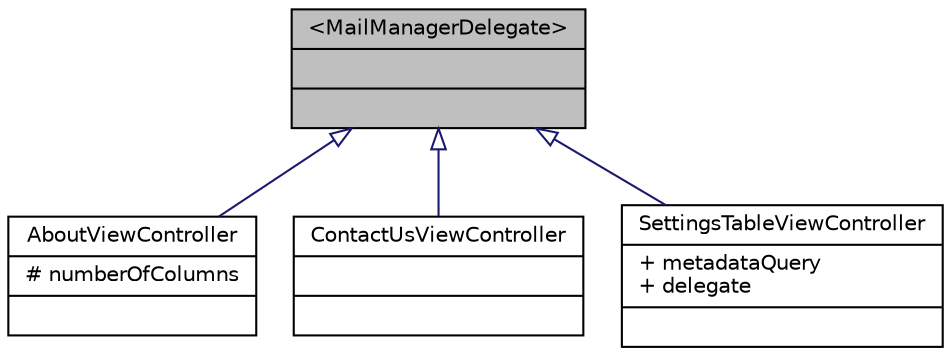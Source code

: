 digraph G
{
  edge [fontname="Helvetica",fontsize="10",labelfontname="Helvetica",labelfontsize="10"];
  node [fontname="Helvetica",fontsize="10",shape=record];
  Node1 [label="{\<MailManagerDelegate\>\n||}",height=0.2,width=0.4,color="black", fillcolor="grey75", style="filled" fontcolor="black"];
  Node1 -> Node2 [dir=back,color="midnightblue",fontsize="10",style="solid",arrowtail="empty",fontname="Helvetica"];
  Node2 [label="{AboutViewController\n|# numberOfColumns\l|}",height=0.2,width=0.4,color="black", fillcolor="white", style="filled",URL="$interface_about_view_controller.html",tooltip="the class is the main view of the MyBudget project. The main buttons are created in this view which a..."];
  Node1 -> Node3 [dir=back,color="midnightblue",fontsize="10",style="solid",arrowtail="empty",fontname="Helvetica"];
  Node3 [label="{ContactUsViewController\n||}",height=0.2,width=0.4,color="black", fillcolor="white", style="filled",URL="$interface_contact_us_view_controller.html",tooltip="The class contains the information on how the users can contact to the applications&#39; development team..."];
  Node1 -> Node4 [dir=back,color="midnightblue",fontsize="10",style="solid",arrowtail="empty",fontname="Helvetica"];
  Node4 [label="{SettingsTableViewController\n|+ metadataQuery\l+ delegate\l|}",height=0.2,width=0.4,color="black", fillcolor="white", style="filled",URL="$interface_settings_table_view_controller.html",tooltip="Displays settings list and responsible for settings&#39; configurations."];
}
